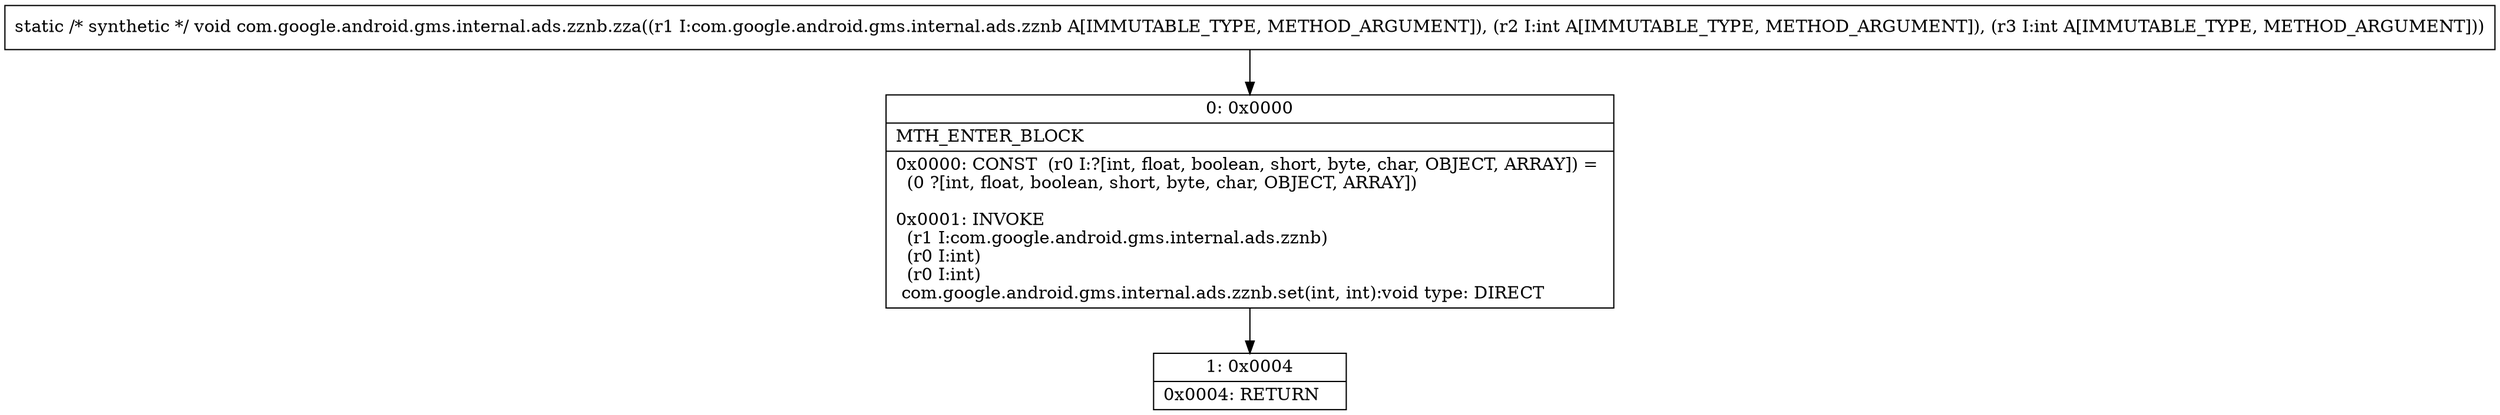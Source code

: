 digraph "CFG forcom.google.android.gms.internal.ads.zznb.zza(Lcom\/google\/android\/gms\/internal\/ads\/zznb;II)V" {
Node_0 [shape=record,label="{0\:\ 0x0000|MTH_ENTER_BLOCK\l|0x0000: CONST  (r0 I:?[int, float, boolean, short, byte, char, OBJECT, ARRAY]) = \l  (0 ?[int, float, boolean, short, byte, char, OBJECT, ARRAY])\l \l0x0001: INVOKE  \l  (r1 I:com.google.android.gms.internal.ads.zznb)\l  (r0 I:int)\l  (r0 I:int)\l com.google.android.gms.internal.ads.zznb.set(int, int):void type: DIRECT \l}"];
Node_1 [shape=record,label="{1\:\ 0x0004|0x0004: RETURN   \l}"];
MethodNode[shape=record,label="{static \/* synthetic *\/ void com.google.android.gms.internal.ads.zznb.zza((r1 I:com.google.android.gms.internal.ads.zznb A[IMMUTABLE_TYPE, METHOD_ARGUMENT]), (r2 I:int A[IMMUTABLE_TYPE, METHOD_ARGUMENT]), (r3 I:int A[IMMUTABLE_TYPE, METHOD_ARGUMENT])) }"];
MethodNode -> Node_0;
Node_0 -> Node_1;
}


